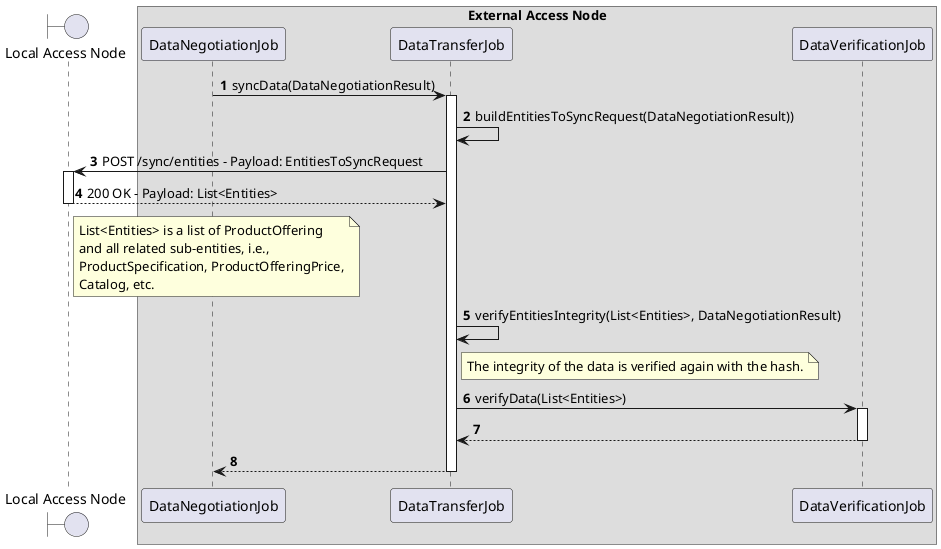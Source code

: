 @startuml
'https://plantuml.com/sequence-diagram

'---------- Config ----------------

autonumber

'---------- Header ----------------

boundary "Local Access Node" as lan

box "External Access Node"
  participant "DataNegotiationJob" as dnj
  participant "DataTransferJob" as dtj
  participant "DataVerificationJob" as dvj

end box

'---------- Diagram ----------------

dnj -> dtj++: syncData(DataNegotiationResult)
    dtj -> dtj: buildEntitiesToSyncRequest(DataNegotiationResult))
    dtj -> lan++: POST /sync/entities - Payload: EntitiesToSyncRequest
    return 200 OK - Payload: List<Entities>
    note right of lan
        List<Entities> is a list of ProductOffering
        and all related sub-entities, i.e.,
        ProductSpecification, ProductOfferingPrice,
        Catalog, etc.
    end note

    dtj -> dtj: verifyEntitiesIntegrity(List<Entities>, DataNegotiationResult)
    note right of dtj
        The integrity of the data is verified again with the hash.
    end note

    dtj -> dvj++: verifyData(List<Entities>)
    return

return

@enduml